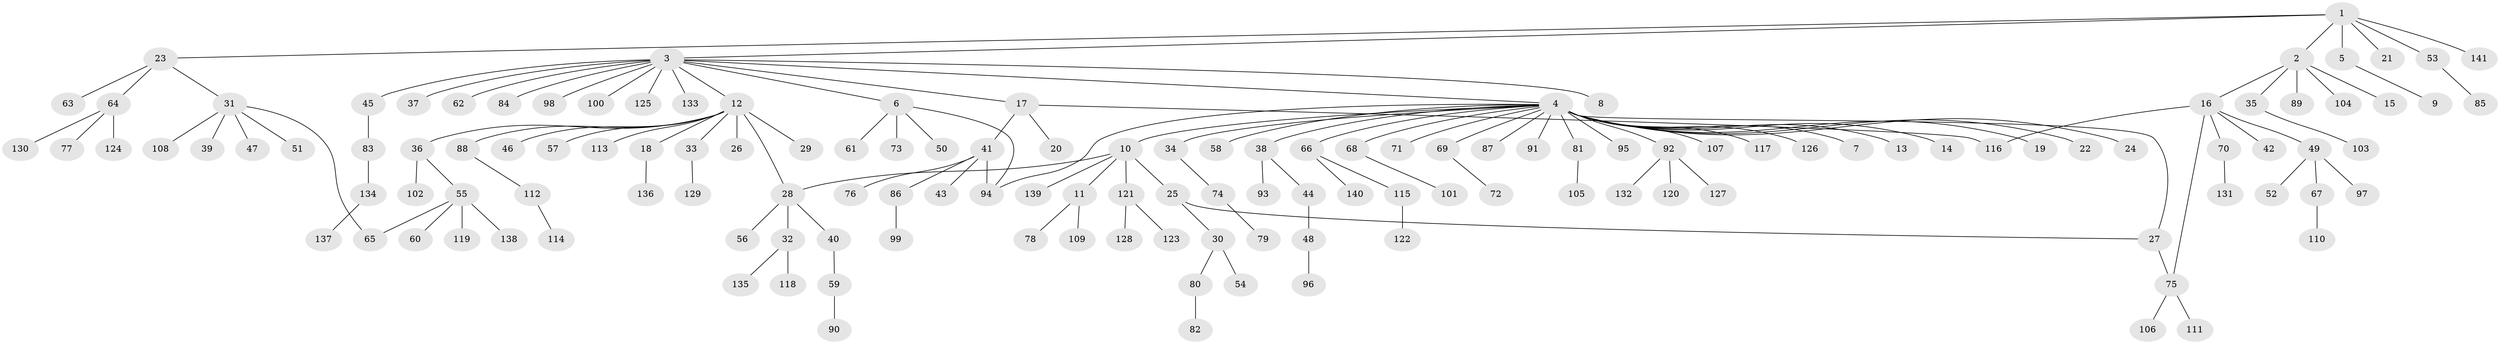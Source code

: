 // coarse degree distribution, {1: 0.7040816326530612, 6: 0.01020408163265306, 25: 0.01020408163265306, 19: 0.01020408163265306, 5: 0.01020408163265306, 2: 0.19387755102040816, 4: 0.030612244897959183, 7: 0.01020408163265306, 11: 0.01020408163265306, 10: 0.01020408163265306}
// Generated by graph-tools (version 1.1) at 2025/50/03/04/25 21:50:49]
// undirected, 141 vertices, 147 edges
graph export_dot {
graph [start="1"]
  node [color=gray90,style=filled];
  1;
  2;
  3;
  4;
  5;
  6;
  7;
  8;
  9;
  10;
  11;
  12;
  13;
  14;
  15;
  16;
  17;
  18;
  19;
  20;
  21;
  22;
  23;
  24;
  25;
  26;
  27;
  28;
  29;
  30;
  31;
  32;
  33;
  34;
  35;
  36;
  37;
  38;
  39;
  40;
  41;
  42;
  43;
  44;
  45;
  46;
  47;
  48;
  49;
  50;
  51;
  52;
  53;
  54;
  55;
  56;
  57;
  58;
  59;
  60;
  61;
  62;
  63;
  64;
  65;
  66;
  67;
  68;
  69;
  70;
  71;
  72;
  73;
  74;
  75;
  76;
  77;
  78;
  79;
  80;
  81;
  82;
  83;
  84;
  85;
  86;
  87;
  88;
  89;
  90;
  91;
  92;
  93;
  94;
  95;
  96;
  97;
  98;
  99;
  100;
  101;
  102;
  103;
  104;
  105;
  106;
  107;
  108;
  109;
  110;
  111;
  112;
  113;
  114;
  115;
  116;
  117;
  118;
  119;
  120;
  121;
  122;
  123;
  124;
  125;
  126;
  127;
  128;
  129;
  130;
  131;
  132;
  133;
  134;
  135;
  136;
  137;
  138;
  139;
  140;
  141;
  1 -- 2;
  1 -- 3;
  1 -- 5;
  1 -- 21;
  1 -- 23;
  1 -- 53;
  1 -- 141;
  2 -- 15;
  2 -- 16;
  2 -- 35;
  2 -- 89;
  2 -- 104;
  3 -- 4;
  3 -- 6;
  3 -- 8;
  3 -- 12;
  3 -- 17;
  3 -- 37;
  3 -- 45;
  3 -- 62;
  3 -- 84;
  3 -- 98;
  3 -- 100;
  3 -- 125;
  3 -- 133;
  4 -- 7;
  4 -- 10;
  4 -- 13;
  4 -- 14;
  4 -- 19;
  4 -- 22;
  4 -- 24;
  4 -- 27;
  4 -- 34;
  4 -- 38;
  4 -- 58;
  4 -- 66;
  4 -- 68;
  4 -- 69;
  4 -- 71;
  4 -- 81;
  4 -- 87;
  4 -- 91;
  4 -- 92;
  4 -- 94;
  4 -- 95;
  4 -- 107;
  4 -- 117;
  4 -- 126;
  5 -- 9;
  6 -- 50;
  6 -- 61;
  6 -- 73;
  6 -- 94;
  10 -- 11;
  10 -- 25;
  10 -- 28;
  10 -- 121;
  10 -- 139;
  11 -- 78;
  11 -- 109;
  12 -- 18;
  12 -- 26;
  12 -- 28;
  12 -- 29;
  12 -- 33;
  12 -- 36;
  12 -- 46;
  12 -- 57;
  12 -- 88;
  12 -- 113;
  16 -- 42;
  16 -- 49;
  16 -- 70;
  16 -- 75;
  16 -- 116;
  17 -- 20;
  17 -- 41;
  17 -- 116;
  18 -- 136;
  23 -- 31;
  23 -- 63;
  23 -- 64;
  25 -- 27;
  25 -- 30;
  27 -- 75;
  28 -- 32;
  28 -- 40;
  28 -- 56;
  30 -- 54;
  30 -- 80;
  31 -- 39;
  31 -- 47;
  31 -- 51;
  31 -- 65;
  31 -- 108;
  32 -- 118;
  32 -- 135;
  33 -- 129;
  34 -- 74;
  35 -- 103;
  36 -- 55;
  36 -- 102;
  38 -- 44;
  38 -- 93;
  40 -- 59;
  41 -- 43;
  41 -- 76;
  41 -- 86;
  41 -- 94;
  44 -- 48;
  45 -- 83;
  48 -- 96;
  49 -- 52;
  49 -- 67;
  49 -- 97;
  53 -- 85;
  55 -- 60;
  55 -- 65;
  55 -- 119;
  55 -- 138;
  59 -- 90;
  64 -- 77;
  64 -- 124;
  64 -- 130;
  66 -- 115;
  66 -- 140;
  67 -- 110;
  68 -- 101;
  69 -- 72;
  70 -- 131;
  74 -- 79;
  75 -- 106;
  75 -- 111;
  80 -- 82;
  81 -- 105;
  83 -- 134;
  86 -- 99;
  88 -- 112;
  92 -- 120;
  92 -- 127;
  92 -- 132;
  112 -- 114;
  115 -- 122;
  121 -- 123;
  121 -- 128;
  134 -- 137;
}
